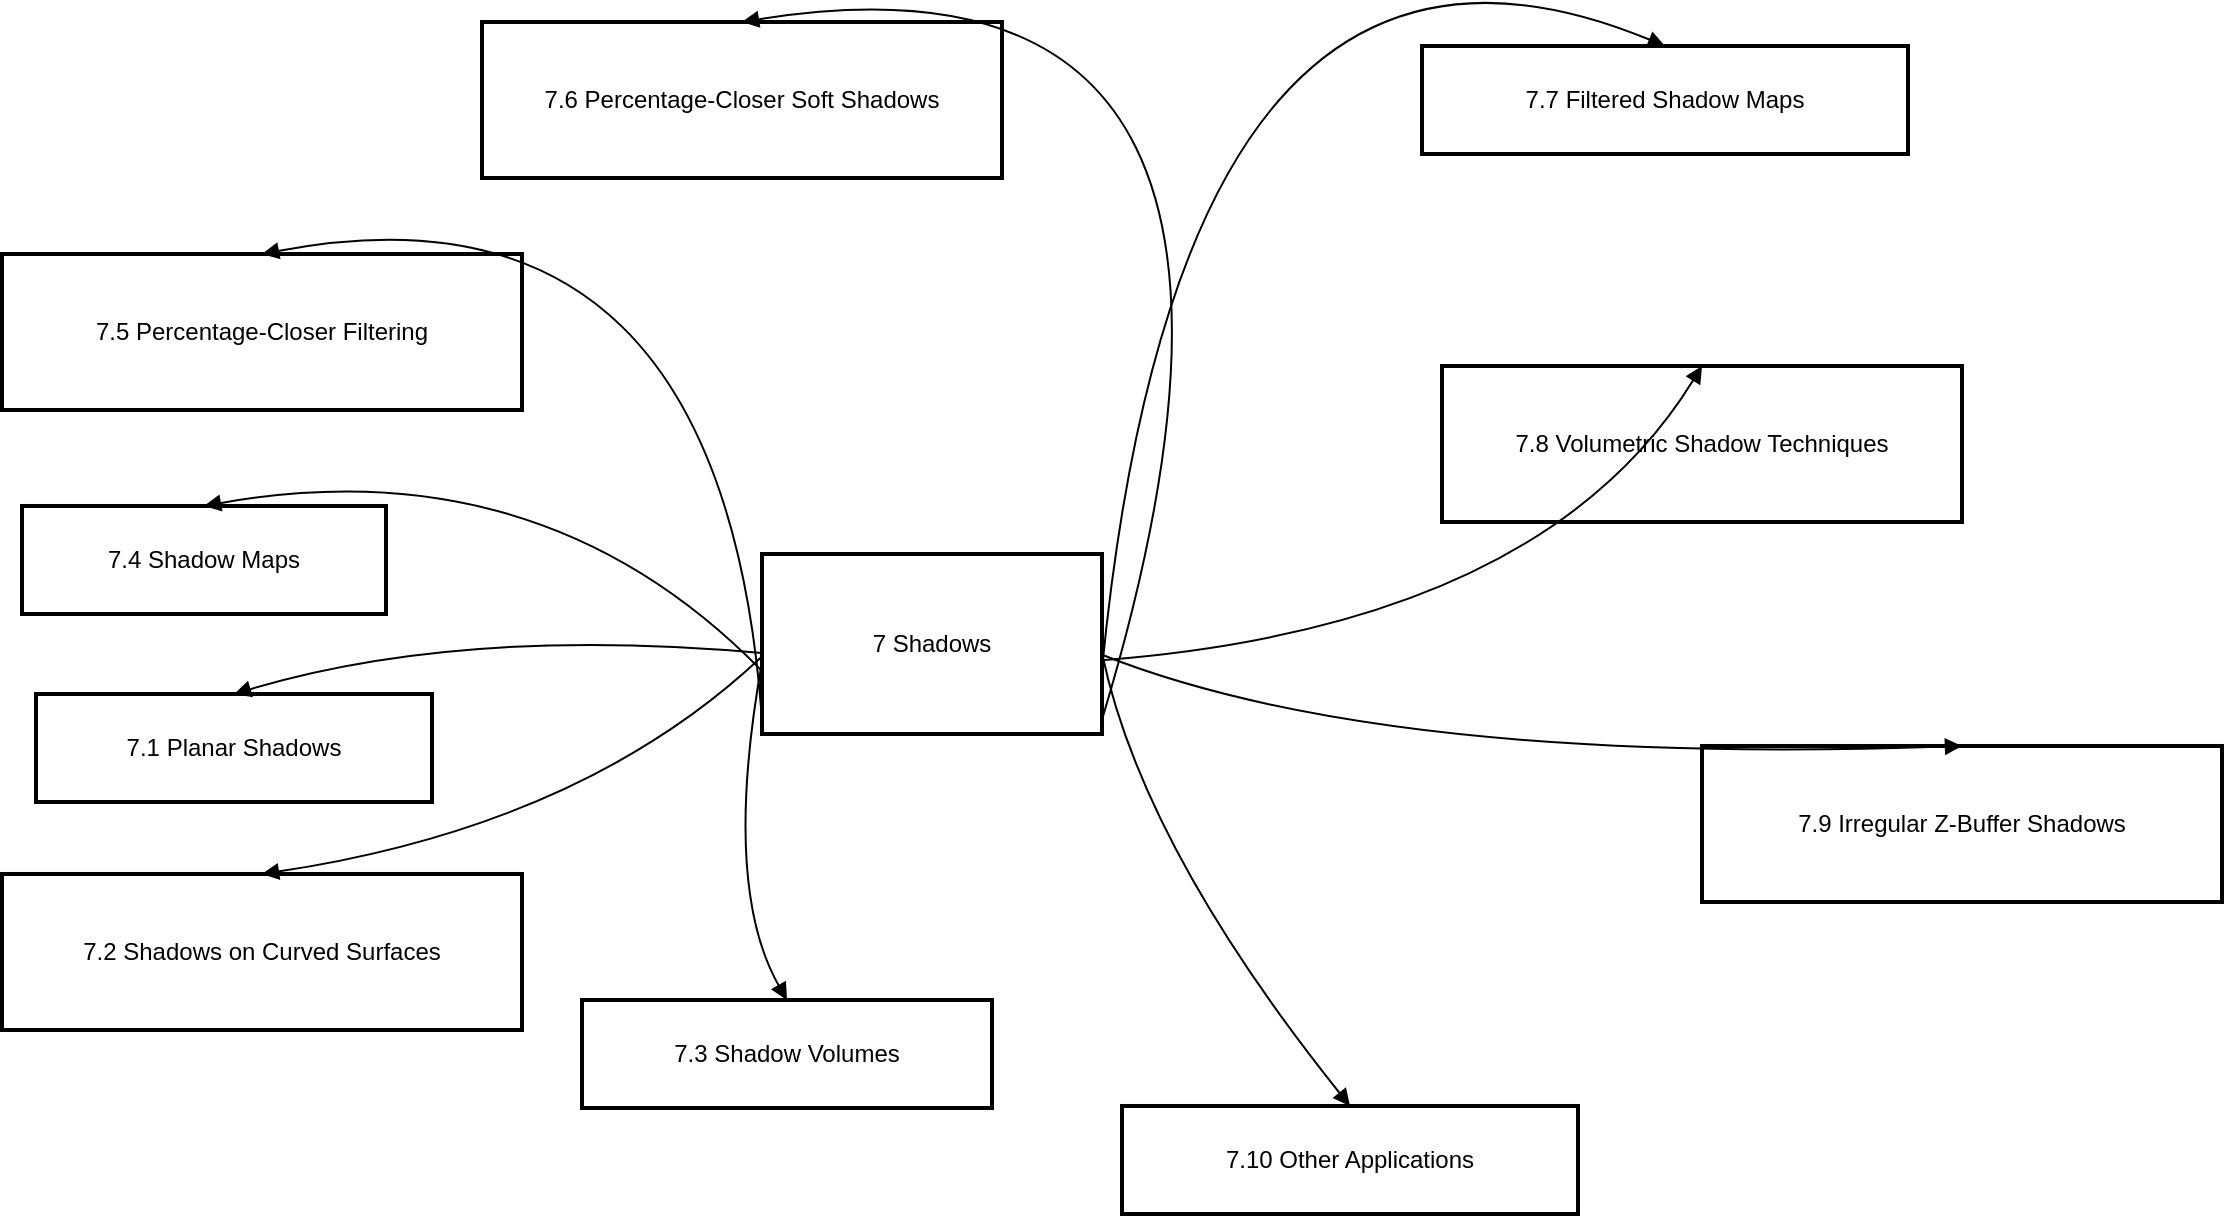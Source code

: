 <mxfile version="26.0.5">
  <diagram name="Page-1" id="Fv8SI8NmVKUMyriCFnz9">
    <mxGraphModel dx="1706" dy="1011" grid="1" gridSize="10" guides="1" tooltips="1" connect="1" arrows="1" fold="1" page="1" pageScale="1" pageWidth="850" pageHeight="1100" math="0" shadow="0">
      <root>
        <mxCell id="0" />
        <mxCell id="1" parent="0" />
        <mxCell id="5xu8T9OT-neMtxeA3ggg-1" value="7 Shadows" style="whiteSpace=wrap;strokeWidth=2;" vertex="1" parent="1">
          <mxGeometry x="1110" y="314" width="170" height="90" as="geometry" />
        </mxCell>
        <mxCell id="5xu8T9OT-neMtxeA3ggg-2" value="7.1 Planar Shadows" style="whiteSpace=wrap;strokeWidth=2;" vertex="1" parent="1">
          <mxGeometry x="747.0" y="383.998" width="198" height="54" as="geometry" />
        </mxCell>
        <mxCell id="5xu8T9OT-neMtxeA3ggg-3" value="7.2 Shadows on Curved Surfaces" style="whiteSpace=wrap;strokeWidth=2;" vertex="1" parent="1">
          <mxGeometry x="730.0" y="473.996" width="260" height="78" as="geometry" />
        </mxCell>
        <mxCell id="5xu8T9OT-neMtxeA3ggg-4" value="7.3 Shadow Volumes" style="whiteSpace=wrap;strokeWidth=2;" vertex="1" parent="1">
          <mxGeometry x="1019.998" y="537.004" width="205" height="54" as="geometry" />
        </mxCell>
        <mxCell id="5xu8T9OT-neMtxeA3ggg-5" value="7.4 Shadow Maps" style="whiteSpace=wrap;strokeWidth=2;" vertex="1" parent="1">
          <mxGeometry x="739.998" y="289.996" width="182" height="54" as="geometry" />
        </mxCell>
        <mxCell id="5xu8T9OT-neMtxeA3ggg-6" value="7.5 Percentage-Closer Filtering" style="whiteSpace=wrap;strokeWidth=2;" vertex="1" parent="1">
          <mxGeometry x="730.001" y="164.004" width="260" height="78" as="geometry" />
        </mxCell>
        <mxCell id="5xu8T9OT-neMtxeA3ggg-7" value="7.6 Percentage-Closer Soft Shadows" style="whiteSpace=wrap;strokeWidth=2;" vertex="1" parent="1">
          <mxGeometry x="969.999" y="47.996" width="260" height="78" as="geometry" />
        </mxCell>
        <mxCell id="5xu8T9OT-neMtxeA3ggg-8" value="7.7 Filtered Shadow Maps" style="whiteSpace=wrap;strokeWidth=2;" vertex="1" parent="1">
          <mxGeometry x="1440.002" y="60.0" width="243" height="54" as="geometry" />
        </mxCell>
        <mxCell id="5xu8T9OT-neMtxeA3ggg-9" value="7.8 Volumetric Shadow Techniques" style="whiteSpace=wrap;strokeWidth=2;" vertex="1" parent="1">
          <mxGeometry x="1450.002" y="220.005" width="260" height="78" as="geometry" />
        </mxCell>
        <mxCell id="5xu8T9OT-neMtxeA3ggg-10" value="7.9 Irregular Z-Buffer Shadows" style="whiteSpace=wrap;strokeWidth=2;" vertex="1" parent="1">
          <mxGeometry x="1580.002" y="409.997" width="260" height="78" as="geometry" />
        </mxCell>
        <mxCell id="5xu8T9OT-neMtxeA3ggg-11" value="7.10 Other Applications" style="whiteSpace=wrap;strokeWidth=2;" vertex="1" parent="1">
          <mxGeometry x="1290.004" y="589.996" width="228" height="54" as="geometry" />
        </mxCell>
        <mxCell id="5xu8T9OT-neMtxeA3ggg-12" value="" style="curved=1;startArrow=none;endArrow=block;exitX=0;exitY=0.55;entryX=0.5;entryY=0;rounded=0;noEdgeStyle=1;" edge="1" parent="1" source="5xu8T9OT-neMtxeA3ggg-1" target="5xu8T9OT-neMtxeA3ggg-2">
          <mxGeometry relative="1" as="geometry">
            <Array as="points">
              <mxPoint x="960" y="350" />
            </Array>
          </mxGeometry>
        </mxCell>
        <mxCell id="5xu8T9OT-neMtxeA3ggg-13" value="" style="curved=1;startArrow=none;endArrow=block;exitX=0;exitY=0.57;entryX=0.5;entryY=0;rounded=0;noEdgeStyle=1;" edge="1" parent="1" source="5xu8T9OT-neMtxeA3ggg-1" target="5xu8T9OT-neMtxeA3ggg-3">
          <mxGeometry relative="1" as="geometry">
            <Array as="points">
              <mxPoint x="1020" y="450" />
            </Array>
          </mxGeometry>
        </mxCell>
        <mxCell id="5xu8T9OT-neMtxeA3ggg-14" value="" style="curved=1;startArrow=none;endArrow=block;exitX=0;exitY=0.6;entryX=0.5;entryY=0;rounded=0;noEdgeStyle=1;" edge="1" parent="1" source="5xu8T9OT-neMtxeA3ggg-1" target="5xu8T9OT-neMtxeA3ggg-4">
          <mxGeometry relative="1" as="geometry">
            <Array as="points">
              <mxPoint x="1090" y="480" />
            </Array>
          </mxGeometry>
        </mxCell>
        <mxCell id="5xu8T9OT-neMtxeA3ggg-15" value="" style="curved=1;startArrow=none;endArrow=block;exitX=0;exitY=0.65;entryX=0.5;entryY=0;rounded=0;noEdgeStyle=1;" edge="1" parent="1" source="5xu8T9OT-neMtxeA3ggg-1" target="5xu8T9OT-neMtxeA3ggg-5">
          <mxGeometry relative="1" as="geometry">
            <Array as="points">
              <mxPoint x="1000" y="260" />
            </Array>
          </mxGeometry>
        </mxCell>
        <mxCell id="5xu8T9OT-neMtxeA3ggg-16" value="" style="curved=1;startArrow=none;endArrow=block;exitX=0;exitY=0.92;entryX=0.5;entryY=0;rounded=0;noEdgeStyle=1;" edge="1" parent="1" source="5xu8T9OT-neMtxeA3ggg-1" target="5xu8T9OT-neMtxeA3ggg-6">
          <mxGeometry relative="1" as="geometry">
            <Array as="points">
              <mxPoint x="1090" y="120" />
            </Array>
          </mxGeometry>
        </mxCell>
        <mxCell id="5xu8T9OT-neMtxeA3ggg-17" value="" style="curved=1;startArrow=none;endArrow=block;exitX=1;exitY=0.92;entryX=0.5;entryY=0;rounded=0;noEdgeStyle=1;" edge="1" parent="1" source="5xu8T9OT-neMtxeA3ggg-1" target="5xu8T9OT-neMtxeA3ggg-7">
          <mxGeometry relative="1" as="geometry">
            <Array as="points">
              <mxPoint x="1400" />
            </Array>
          </mxGeometry>
        </mxCell>
        <mxCell id="5xu8T9OT-neMtxeA3ggg-18" value="" style="curved=1;startArrow=none;endArrow=block;exitX=1;exitY=0.64;entryX=0.5;entryY=0;rounded=0;noEdgeStyle=1;" edge="1" parent="1" source="5xu8T9OT-neMtxeA3ggg-1" target="5xu8T9OT-neMtxeA3ggg-8">
          <mxGeometry relative="1" as="geometry">
            <Array as="points">
              <mxPoint x="1320" y="-40" />
            </Array>
          </mxGeometry>
        </mxCell>
        <mxCell id="5xu8T9OT-neMtxeA3ggg-19" value="" style="curved=1;startArrow=none;endArrow=block;exitX=1;exitY=0.59;entryX=0.5;entryY=0;rounded=0;noEdgeStyle=1;" edge="1" parent="1" source="5xu8T9OT-neMtxeA3ggg-1" target="5xu8T9OT-neMtxeA3ggg-9">
          <mxGeometry relative="1" as="geometry">
            <Array as="points">
              <mxPoint x="1500" y="350" />
            </Array>
          </mxGeometry>
        </mxCell>
        <mxCell id="5xu8T9OT-neMtxeA3ggg-20" value="" style="curved=1;startArrow=none;endArrow=block;exitX=1;exitY=0.56;entryX=0.5;entryY=0;rounded=0;noEdgeStyle=1;" edge="1" parent="1" source="5xu8T9OT-neMtxeA3ggg-1" target="5xu8T9OT-neMtxeA3ggg-10">
          <mxGeometry relative="1" as="geometry">
            <Array as="points">
              <mxPoint x="1420" y="420" />
            </Array>
          </mxGeometry>
        </mxCell>
        <mxCell id="5xu8T9OT-neMtxeA3ggg-21" value="" style="curved=1;startArrow=none;endArrow=block;exitX=1;exitY=0.55;entryX=0.5;entryY=0;rounded=0;noEdgeStyle=1;" edge="1" parent="1" source="5xu8T9OT-neMtxeA3ggg-1" target="5xu8T9OT-neMtxeA3ggg-11">
          <mxGeometry relative="1" as="geometry">
            <Array as="points">
              <mxPoint x="1300" y="460" />
            </Array>
          </mxGeometry>
        </mxCell>
      </root>
    </mxGraphModel>
  </diagram>
</mxfile>
